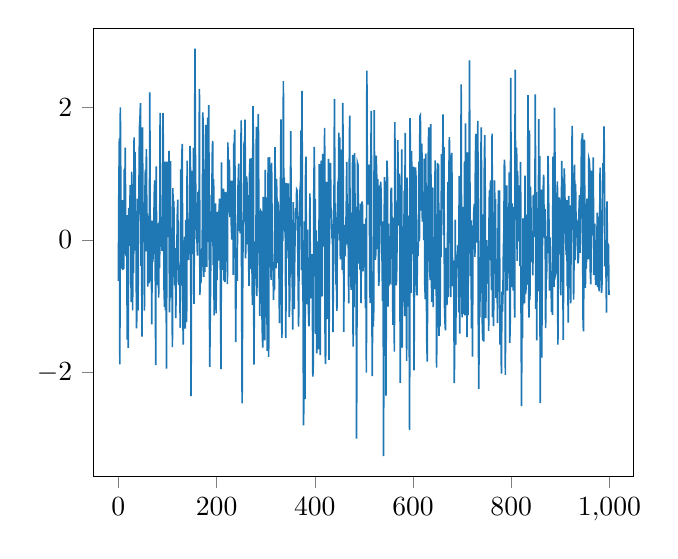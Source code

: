 % This file was created by matplotlib2tikz v0.6.17.
\begin{tikzpicture}

\definecolor{color0}{rgb}{0.122,0.467,0.706}

\begin{axis}[
xmin=-49.95, xmax=1048.95,
ymin=-3.567, ymax=3.194,
tick align=outside,
tick pos=left,
x grid style={white!69.02!black},
y grid style={white!69.02!black}
]
\addplot [semithick, color0, forget plot]
table {%
0 -0.615
1 0.784
2 1.531
3 -1.874
4 1.999
5 0.679
6 -0.37
7 -0.429
8 0.603
9 -0.439
10 -0.436
11 -0.425
12 1.066
13 0.524
14 1.393
15 -0.202
16 -0.245
17 0.376
18 -1.501
19 -1.007
20 -1.627
21 0.486
22 -0.016
23 -0.089
24 0.827
25 0.686
26 -0.932
27 1.032
28 0.412
29 -1.061
30 0.845
31 -0.501
32 1.547
33 -0.16
34 1.329
35 0.07
36 -0.099
37 -1.333
38 -0.903
39 0.626
40 -1.061
41 0.17
42 0.843
43 1.694
44 1.828
45 2.063
46 -0.391
47 1.051
48 -1.458
49 1.698
50 0.543
51 0.213
52 0.518
53 -1.066
54 0.69
55 1.057
56 -0.17
57 1.372
58 0.238
59 0.397
60 -0.702
61 0.359
62 -0.652
63 -0.611
64 2.226
65 -0.276
66 -0.619
67 0.093
68 -1.273
69 0.294
70 -0.334
71 -0.193
72 0.041
73 0.68
74 0.9
75 -0.186
76 -1.888
77 1.109
78 -0.335
79 -0.263
80 -0.68
81 0.249
82 -0.869
83 0.277
84 -0.425
85 1.917
86 -0.104
87 -0.036
88 0.022
89 -0.163
90 0.327
91 1.913
92 0.471
93 -0.739
94 -1.007
95 1.182
96 -1.061
97 0.032
98 -1.938
99 1.181
100 0.044
101 0.474
102 0.072
103 1.343
104 -1.091
105 -0.705
106 1.188
107 -0.87
108 -0.111
109 -0.209
110 -1.617
111 0.782
112 -0.56
113 0.586
114 -0.392
115 -0.685
116 -0.314
117 -1.178
118 -0.122
119 -0.263
120 0.373
121 0.608
122 -0.627
123 -0.677
124 -0.377
125 -0.679
126 -1.323
127 1.064
128 -0.686
129 1.167
130 1.449
131 -0.709
132 -1.577
133 -0.239
134 -0.242
135 0.047
136 -1.336
137 0.302
138 -0.101
139 -1.238
140 1.198
141 -0.127
142 0.049
143 -0.304
144 0.319
145 0.233
146 1.42
147 0.961
148 -2.356
149 -0.281
150 0.194
151 1.044
152 -0.214
153 1.39
154 -0.962
155 0.72
156 2.886
157 1.073
158 0.509
159 0.024
160 0.023
161 -0.234
162 0.724
163 0.19
164 -0.036
165 2.281
166 -0.826
167 -0.141
168 -0.654
169 -0.477
170 -0.362
171 0.175
172 1.926
173 1.419
174 -0.557
175 0.823
176 -0.482
177 0.506
178 1.737
179 0.56
180 -0.405
181 0.844
182 1.844
183 -0.03
184 2.034
185 0.132
186 -1.913
187 -1.182
188 -0.42
189 0.68
190 -0.027
191 1.243
192 1.494
193 -0.378
194 0.92
195 -1.137
196 0.096
197 -0.524
198 0.553
199 -1.108
200 0.225
201 -0.606
202 0.424
203 -0.066
204 -0.309
205 0.43
206 0.623
207 0.351
208 -0.944
209 -1.947
210 1.17
211 -0.386
212 -0.45
213 0.34
214 0.775
215 -0.612
216 -0.165
217 -0.634
218 0.726
219 -0.325
220 0.443
221 0.715
222 -0.665
223 1.471
224 0.421
225 0.534
226 1.211
227 0.344
228 0.736
229 0.896
230 0.224
231 0.005
232 0.39
233 0.895
234 -0.525
235 1.444
236 1.451
237 1.666
238 -0.039
239 -1.541
240 -0.116
241 -0.342
242 -0.615
243 0.73
244 0.86
245 1.152
246 0.136
247 0.737
248 0.099
249 0.394
250 1.806
251 -0.689
252 -2.462
253 -0.827
254 0.229
255 0.304
256 1.483
257 1.329
258 1.817
259 -0.277
260 0.048
261 0.958
262 0.844
263 -0.064
264 0.677
265 -0.094
266 -0.693
267 0.967
268 1.228
269 -0.269
270 -0.437
271 1.235
272 -0.338
273 -0.978
274 2.018
275 1.449
276 -1.878
277 -0.833
278 -0.372
279 -0.022
280 -0.548
281 1.705
282 -0.846
283 0.184
284 0.439
285 1.903
286 0.46
287 -0.355
288 -1.144
289 0.356
290 0.437
291 0.423
292 -0.904
293 -1.37
294 -1.624
295 0.651
296 -0.765
297 -1.248
298 -1.515
299 1.058
300 -1.166
301 0.642
302 0.41
303 -1.673
304 -0.281
305 1.247
306 -1.761
307 0.661
308 1.251
309 -0.132
310 0.348
311 -0.602
312 1.164
313 0.245
314 -0.418
315 -0.447
316 -0.908
317 -0.332
318 -0.748
319 1.402
320 0.302
321 -0.429
322 0.92
323 0.588
324 -0.35
325 0.579
326 0.228
327 -0.361
328 -1.255
329 0.381
330 0.572
331 1.819
332 -0.72
333 -1.474
334 0.328
335 -0.014
336 2.398
337 0.174
338 0.945
339 0.194
340 0.032
341 -1.478
342 0.86
343 -0.277
344 0.304
345 0.711
346 0.853
347 0.062
348 -1.161
349 -0.862
350 0.075
351 1.641
352 0.096
353 -0.477
354 -0.527
355 -1.35
356 0.57
357 -0.288
358 -1.043
359 -0.324
360 0.139
361 0.482
362 0.317
363 0.762
364 0.747
365 0.094
366 -0.592
367 -1.305
368 -0.245
369 0.433
370 0.757
371 0.853
372 1.652
373 -0.454
374 2.248
375 -0.668
376 -0.671
377 -2.794
378 -2.255
379 0.28
380 -2.399
381 0.904
382 1.256
383 -0.778
384 -0.967
385 0.158
386 -0.746
387 -1.037
388 -1.303
389 -0.912
390 0.704
391 -0.602
392 -0.88
393 -0.328
394 -0.213
395 -0.766
396 -2.06
397 -1.839
398 0.754
399 1.404
400 0.046
401 0.618
402 -1.417
403 0.146
404 -1.708
405 -0.303
406 -0.022
407 -0.209
408 -1.648
409 1.145
410 0.239
411 -1.737
412 0.31
413 1.198
414 0.464
415 -0.848
416 1.298
417 0.495
418 -0.101
419 0.571
420 1.691
421 -1.689
422 -1.87
423 -0.797
424 0.878
425 0.273
426 -1.191
427 -0.574
428 1.225
429 -1.807
430 0.518
431 0.494
432 1.163
433 0.328
434 0.452
435 0.024
436 0.24
437 -1.39
438 -0.251
439 0.414
440 2.127
441 0.48
442 0.342
443 -0.67
444 -0.604
445 -1.068
446 0.355
447 0.883
448 0.468
449 1.619
450 -0.007
451 1.546
452 -0.293
453 0.211
454 0.209
455 1.362
456 -0.452
457 2.069
458 0.743
459 -1.384
460 0.23
461 -0.198
462 -0.211
463 0.138
464 0.449
465 1.178
466 -0.066
467 0.168
468 0.176
469 -0.955
470 0.95
471 1.876
472 -0.316
473 -0.441
474 -0.753
475 0.41
476 -0.176
477 1.285
478 -1.609
479 -0.292
480 -1.013
481 1.309
482 0.427
483 0.42
484 0.499
485 -2.996
486 -0.767
487 1.158
488 1.131
489 -0.356
490 0.076
491 0.445
492 -0.447
493 0.547
494 -0.952
495 0.015
496 0.58
497 0.526
498 -0.472
499 -0.348
500 0.243
501 -0.349
502 0.111
503 -1.026
504 0.325
505 -1.998
506 2.553
507 0.766
508 0.989
509 0.534
510 1.135
511 1.021
512 -0.769
513 -0.951
514 1.131
515 1.948
516 -0.457
517 -2.051
518 -0.473
519 -1.306
520 -1.062
521 1.958
522 0.351
523 -0.299
524 -0.231
525 1.273
526 0.979
527 -0.137
528 0.917
529 0.723
530 -0.691
531 -0.582
532 0.821
533 0.307
534 0.881
535 0.73
536 -0.087
537 -0.321
538 -0.916
539 0.282
540 -3.26
541 -0.014
542 0.95
543 0.72
544 -0.753
545 -2.347
546 0.273
547 1.196
548 0.913
549 -1.006
550 0.248
551 -0.22
552 -0.649
553 -0.627
554 -0.637
555 0.737
556 0.788
557 0.352
558 0.299
559 -1.28
560 0.335
561 0.259
562 -1.684
563 1.778
564 -0.044
565 -0.114
566 -0.683
567 -0.381
568 0.535
569 1.507
570 0.78
571 0.216
572 1.001
573 0.427
574 -2.155
575 -0.609
576 0.026
577 1.368
578 -1.624
579 -0.094
580 -0.893
581 -0.932
582 0.746
583 -1.146
584 1.615
585 -0.849
586 -0.192
587 -1.823
588 0.939
589 -1.006
590 0.369
591 -0.18
592 -0.757
593 -2.868
594 1.839
595 0.691
596 -0.796
597 1.34
598 0.7
599 -0.214
600 0.97
601 1.105
602 -1.964
603 -0.648
604 0.369
605 1.095
606 0.956
607 -0.642
608 -0.835
609 -0.173
610 -0.241
611 0.023
612 1.181
613 -0.016
614 1.865
615 1.881
616 0.445
617 1.157
618 1.455
619 0.276
620 0.479
621 0.729
622 -0.0
623 1.229
624 -0.665
625 -0.893
626 1.304
627 -0.391
628 -1.508
629 -1.832
630 -0.0
631 1.245
632 1.7
633 0.483
634 -0.451
635 -0.606
636 1.747
637 0.033
638 -0.931
639 -0.75
640 0.793
641 -1.011
642 -0.133
643 -0.009
644 -0.742
645 1.201
646 -0.14
647 0.08
648 -1.924
649 -0.618
650 1.165
651 -1.316
652 1.139
653 -1.446
654 0.447
655 -1.301
656 0.16
657 -0.257
658 1.296
659 0.897
660 0.475
661 1.894
662 0.075
663 1.399
664 -0.944
665 -1.229
666 -1.361
667 -0.119
668 -0.78
669 -0.982
670 -0.331
671 0.876
672 -0.863
673 0.936
674 1.552
675 1.109
676 0.701
677 -0.863
678 0.52
679 1.313
680 -0.138
681 -0.694
682 -0.312
683 -0.579
684 -2.158
685 -1.444
686 0.308
687 -1.578
688 -0.402
689 -0.309
690 -0.345
691 -0.107
692 -0.118
693 -1.092
694 0.967
695 -1.41
696 0.083
697 -0.861
698 2.346
699 -0.675
700 -1.168
701 -0.822
702 0.498
703 -1.113
704 -0.61
705 1.187
706 -1.137
707 1.759
708 -0.345
709 0.475
710 -1.466
711 1.323
712 -1.132
713 0.419
714 0.433
715 2.709
716 0.565
717 -0.545
718 0.295
719 -1.333
720 0.22
721 -1.76
722 -0.055
723 0.237
724 0.463
725 0.548
726 -0.256
727 1.191
728 1.599
729 0.221
730 -0.039
731 0.164
732 1.798
733 -1.322
734 -2.243
735 -0.285
736 -1.168
737 -0.086
738 1.158
739 1.699
740 -0.106
741 -1.225
742 -1.515
743 0.385
744 -1.532
745 0.96
746 1.582
747 0.728
748 -1.179
749 -0.615
750 -0.001
751 -0.659
752 -0.092
753 -0.158
754 -1.369
755 0.577
756 0.755
757 0.452
758 0.898
759 -0.375
760 -0.755
761 1.603
762 -1.164
763 0.402
764 -1.3
765 -0.218
766 0.901
767 0.175
768 0.617
769 -0.873
770 -0.307
771 -0.323
772 -1.255
773 0.028
774 0.747
775 0.247
776 0.749
777 -1.579
778 -1.071
779 -1.349
780 -2.015
781 -0.78
782 -1.082
783 -0.868
784 -0.178
785 0.135
786 1.211
787 1.059
788 -2.032
789 0.208
790 -0.699
791 0.823
792 -0.764
793 0.42
794 0.444
795 -0.146
796 1.021
797 -1.55
798 -1.208
799 2.446
800 0.096
801 -0.709
802 0.553
803 0.342
804 -0.765
805 0.496
806 -0.492
807 -1.171
808 2.569
809 0.478
810 0.299
811 1.395
812 -0.316
813 1.041
814 0.297
815 -0.021
816 0.823
817 0.747
818 -0.392
819 1.179
820 -1.046
821 -2.505
822 -0.39
823 -1.478
824 0.327
825 -0.214
826 -0.448
827 -0.954
828 0.972
829 -0.817
830 -0.745
831 0.382
832 -0.636
833 -0.673
834 2.185
835 -0.418
836 -1.17
837 1.653
838 -0.905
839 0.805
840 0.555
841 -0.333
842 0.137
843 0.074
844 -0.532
845 0.683
846 0.356
847 0.366
848 0.046
849 2.196
850 -1.039
851 0.721
852 -1.515
853 0.485
854 -0.684
855 -0.773
856 1.824
857 -0.062
858 1.266
859 -2.461
860 -0.578
861 0.76
862 -1.773
863 -0.745
864 0.606
865 0.738
866 0.984
867 0.166
868 0.031
869 0.465
870 -1.327
871 -0.618
872 -0.568
873 0.059
874 -0.202
875 1.268
876 0.66
877 0.185
878 -0.764
879 0.04
880 -0.448
881 -0.508
882 -1.087
883 -0.845
884 -1.129
885 1.257
886 0.58
887 -0.707
888 1.997
889 1.289
890 0.034
891 -0.481
892 -0.442
893 0.49
894 0.883
895 -1.578
896 -0.089
897 -0.208
898 0.643
899 0.329
900 0.317
901 -0.836
902 0.41
903 1.193
904 0.009
905 -0.457
906 -1.506
907 0.693
908 1.08
909 0.789
910 0.312
911 -0.017
912 -0.223
913 0.602
914 -0.696
915 -0.227
916 -1.244
917 0.665
918 -0.009
919 0.521
920 -0.61
921 -0.957
922 0.148
923 0.262
924 1.721
925 0.507
926 0.637
927 -0.898
928 -0.206
929 1.137
930 -0.305
931 0.848
932 0.258
933 0.305
934 0.275
935 -0.132
936 -0.352
937 -0.261
938 0.439
939 0.675
940 -0.195
941 0.151
942 0.595
943 1.501
944 1.507
945 1.61
946 -1.134
947 -1.376
948 -0.382
949 1.515
950 0.207
951 -0.72
952 0.27
953 -0.43
954 0.624
955 0.583
956 0.258
957 -0.293
958 1.228
959 1.197
960 1.033
961 -0.477
962 -0.668
963 0.041
964 1.045
965 0.326
966 0.079
967 1.247
968 -0.526
969 -0.223
970 0.247
971 -0.363
972 -0.68
973 -0.403
974 -0.597
975 0.414
976 -0.712
977 0.354
978 -0.514
979 -0.776
980 0.179
981 1.093
982 0.026
983 -0.457
984 -0.797
985 -0.616
986 0.624
987 1.16
988 0.779
989 1.713
990 0.789
991 -0.396
992 -0.166
993 -0.492
994 -1.096
995 0.583
996 -0.35
997 -0.063
998 -0.077
999 -0.828
};
\end{axis}

\end{tikzpicture}